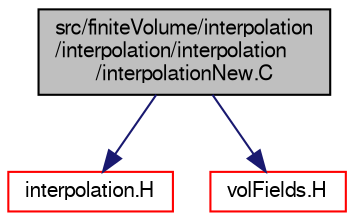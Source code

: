 digraph "src/finiteVolume/interpolation/interpolation/interpolation/interpolationNew.C"
{
  bgcolor="transparent";
  edge [fontname="FreeSans",fontsize="10",labelfontname="FreeSans",labelfontsize="10"];
  node [fontname="FreeSans",fontsize="10",shape=record];
  Node0 [label="src/finiteVolume/interpolation\l/interpolation/interpolation\l/interpolationNew.C",height=0.2,width=0.4,color="black", fillcolor="grey75", style="filled", fontcolor="black"];
  Node0 -> Node1 [color="midnightblue",fontsize="10",style="solid",fontname="FreeSans"];
  Node1 [label="interpolation.H",height=0.2,width=0.4,color="red",URL="$a03764.html"];
  Node0 -> Node299 [color="midnightblue",fontsize="10",style="solid",fontname="FreeSans"];
  Node299 [label="volFields.H",height=0.2,width=0.4,color="red",URL="$a02750.html"];
}
